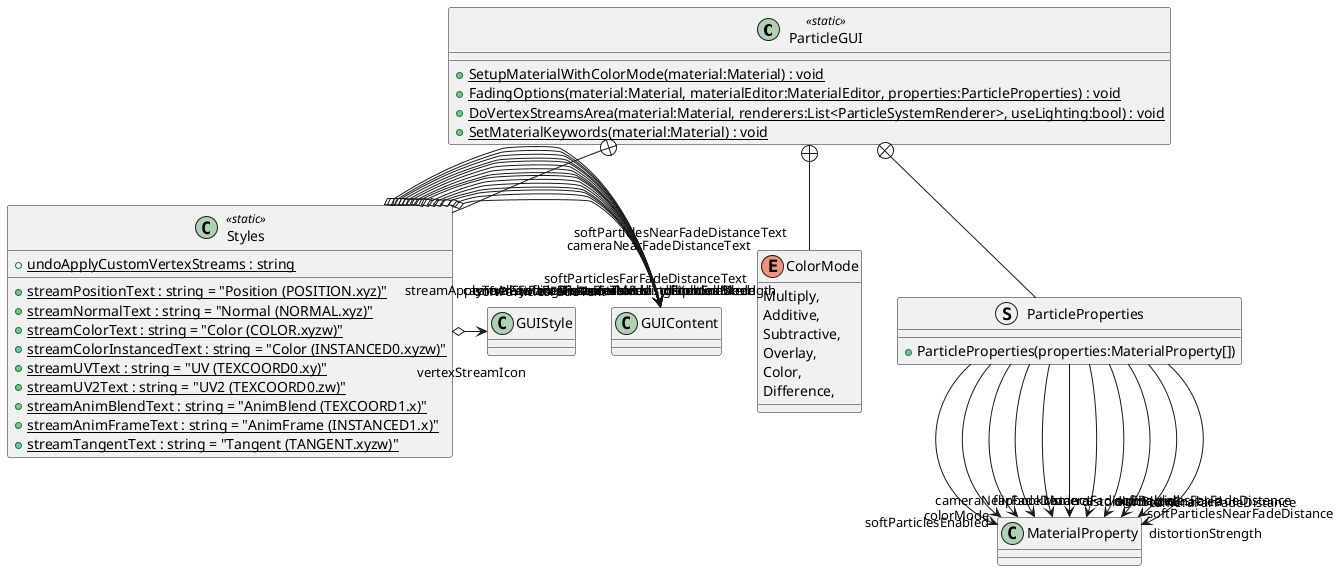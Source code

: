 @startuml
class ParticleGUI <<static>> {
    + {static} SetupMaterialWithColorMode(material:Material) : void
    + {static} FadingOptions(material:Material, materialEditor:MaterialEditor, properties:ParticleProperties) : void
    + {static} DoVertexStreamsArea(material:Material, renderers:List<ParticleSystemRenderer>, useLighting:bool) : void
    + {static} SetMaterialKeywords(material:Material) : void
}
enum ColorMode {
    Multiply,
    Additive,
    Subtractive,
    Overlay,
    Color,
    Difference,
}
class Styles <<static>> {
    + {static} streamPositionText : string = "Position (POSITION.xyz)"
    + {static} streamNormalText : string = "Normal (NORMAL.xyz)"
    + {static} streamColorText : string = "Color (COLOR.xyzw)"
    + {static} streamColorInstancedText : string = "Color (INSTANCED0.xyzw)"
    + {static} streamUVText : string = "UV (TEXCOORD0.xy)"
    + {static} streamUV2Text : string = "UV2 (TEXCOORD0.zw)"
    + {static} streamAnimBlendText : string = "AnimBlend (TEXCOORD1.x)"
    + {static} streamAnimFrameText : string = "AnimFrame (INSTANCED1.x)"
    + {static} streamTangentText : string = "Tangent (TANGENT.xyzw)"
    + {static} undoApplyCustomVertexStreams : string
}
struct ParticleProperties {
    + ParticleProperties(properties:MaterialProperty[])
}
ParticleGUI +-- ColorMode
ParticleGUI +-- Styles
Styles o-> "colorMode" GUIContent
Styles o-> "flipbookMode" GUIContent
Styles o-> "softParticlesEnabled" GUIContent
Styles o-> "softParticlesFadeText" GUIContent
Styles o-> "softParticlesNearFadeDistanceText" GUIContent
Styles o-> "softParticlesFarFadeDistanceText" GUIContent
Styles o-> "cameraFadingEnabled" GUIContent
Styles o-> "cameraFadingDistanceText" GUIContent
Styles o-> "cameraNearFadeDistanceText" GUIContent
Styles o-> "cameraFarFadeDistanceText" GUIContent
Styles o-> "distortionEnabled" GUIContent
Styles o-> "distortionStrength" GUIContent
Styles o-> "distortionBlend" GUIContent
Styles o-> "VertexStreams" GUIContent
Styles o-> "streamApplyToAllSystemsText" GUIContent
Styles o-> "vertexStreamIcon" GUIStyle
ParticleGUI +-- ParticleProperties
ParticleProperties --> "colorMode" MaterialProperty
ParticleProperties --> "flipbookMode" MaterialProperty
ParticleProperties --> "softParticlesEnabled" MaterialProperty
ParticleProperties --> "cameraFadingEnabled" MaterialProperty
ParticleProperties --> "distortionEnabled" MaterialProperty
ParticleProperties --> "softParticlesNearFadeDistance" MaterialProperty
ParticleProperties --> "softParticlesFarFadeDistance" MaterialProperty
ParticleProperties --> "cameraNearFadeDistance" MaterialProperty
ParticleProperties --> "cameraFarFadeDistance" MaterialProperty
ParticleProperties --> "distortionBlend" MaterialProperty
ParticleProperties --> "distortionStrength" MaterialProperty
@enduml
